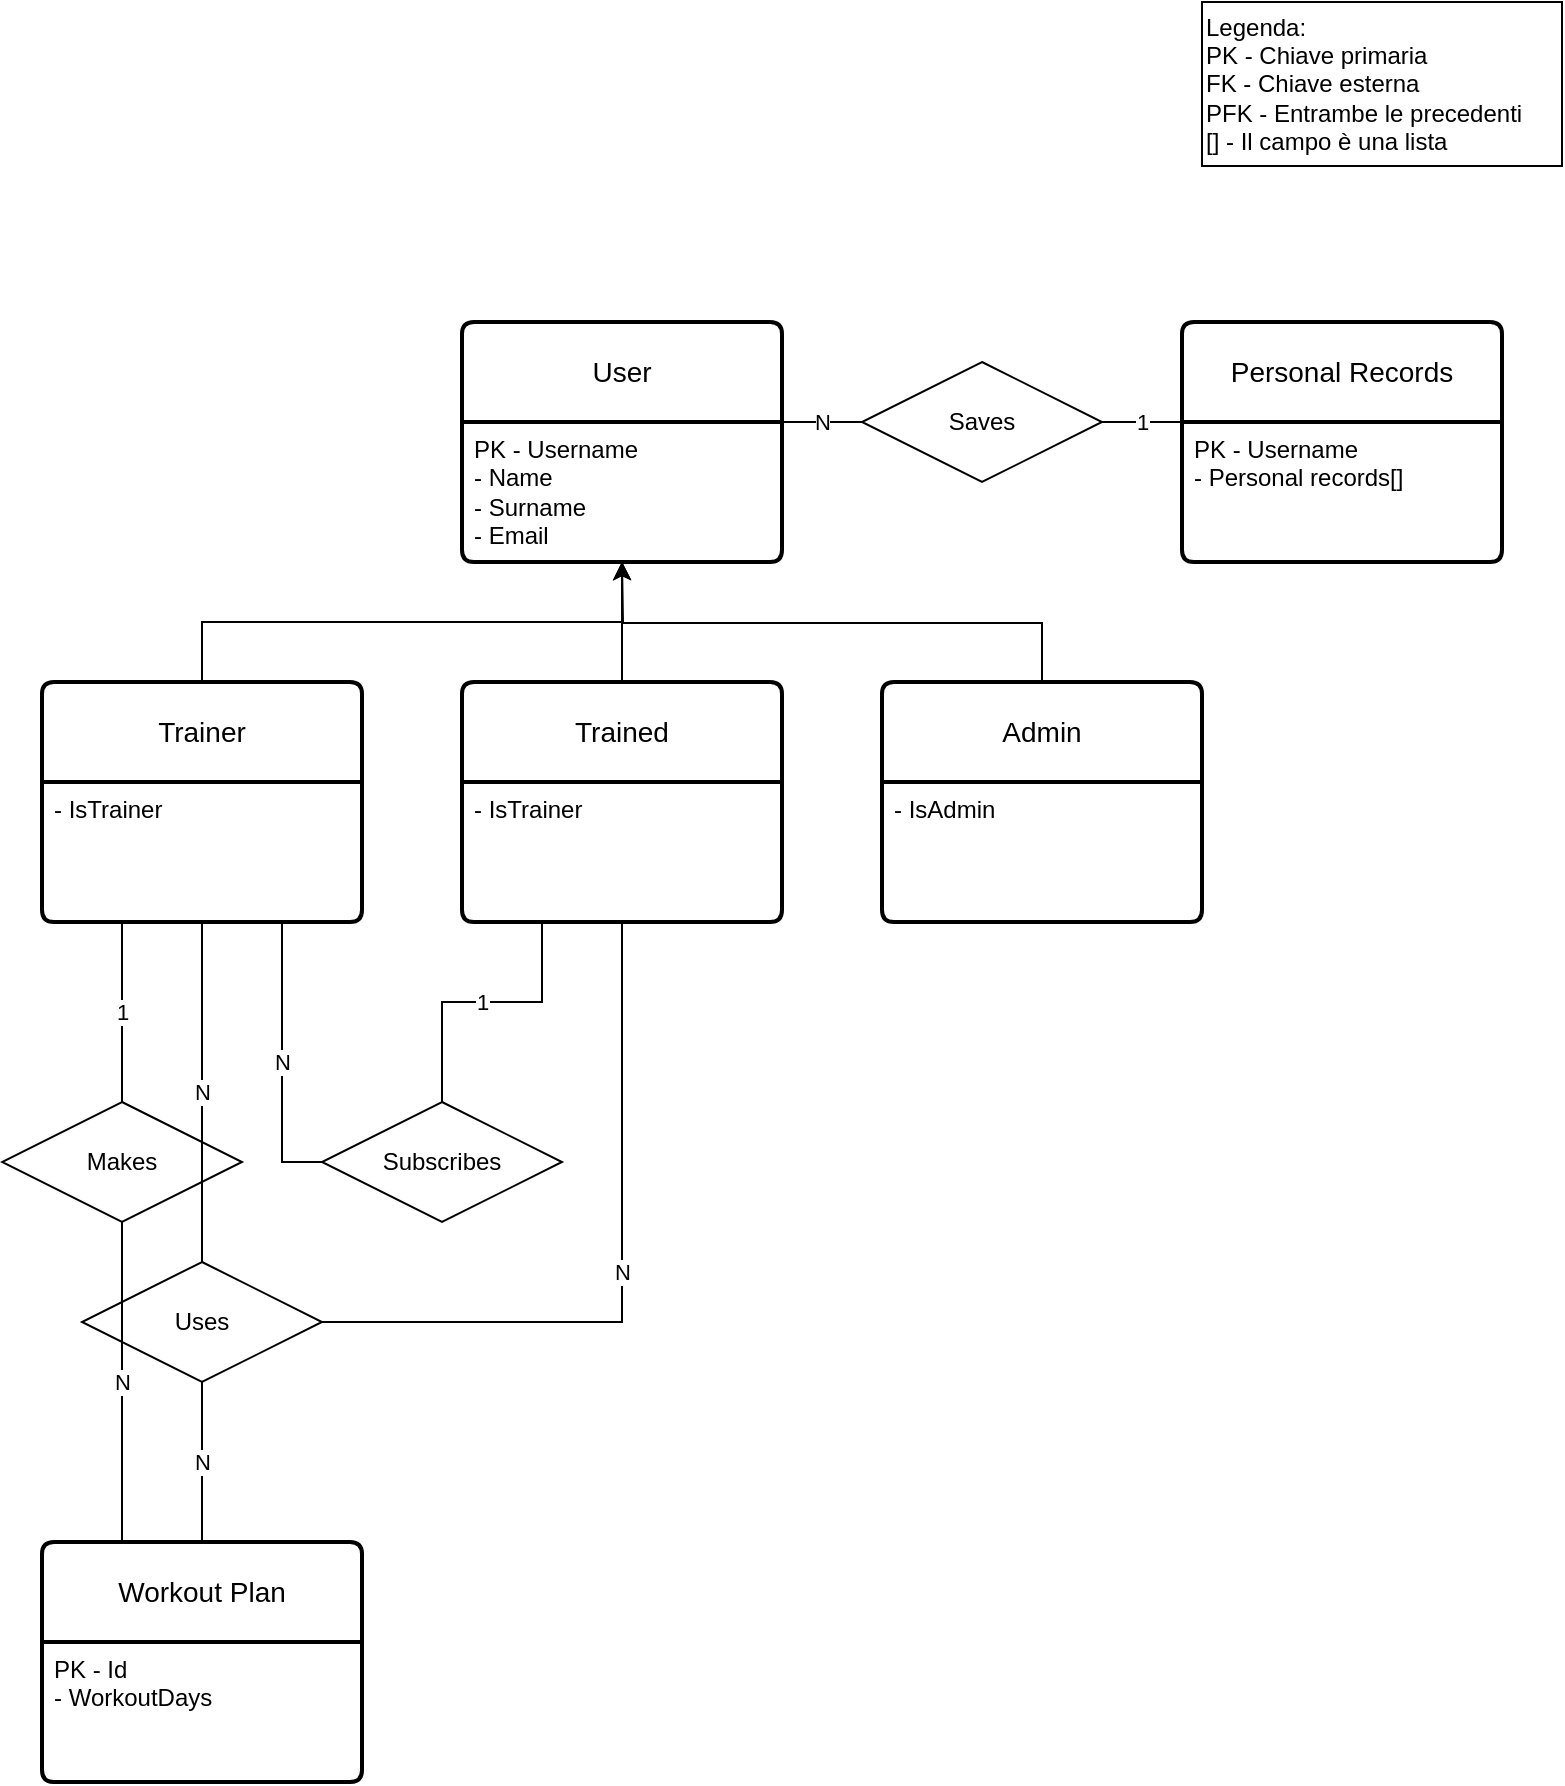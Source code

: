 <mxfile version="16.1.2" type="device" pages="3"><diagram name="Page-1" id="iNv5DOvui_DY6D5x5Bb7"><mxGraphModel dx="1422" dy="857" grid="0" gridSize="10" guides="1" tooltips="1" connect="1" arrows="1" fold="1" page="0" pageScale="1" pageWidth="850" pageHeight="1100" math="0" shadow="0"><root><mxCell id="0"/><mxCell id="1" parent="0"/><mxCell id="8z51EKYhkp2nIoOdOQD0-10" style="edgeStyle=orthogonalEdgeStyle;rounded=0;orthogonalLoop=1;jettySize=auto;html=1;exitX=0.5;exitY=0;exitDx=0;exitDy=0;entryX=0.5;entryY=1;entryDx=0;entryDy=0;" parent="1" source="8z51EKYhkp2nIoOdOQD0-2" target="8z51EKYhkp2nIoOdOQD0-9" edge="1"><mxGeometry relative="1" as="geometry"/></mxCell><mxCell id="8z51EKYhkp2nIoOdOQD0-2" value="Trainer" style="swimlane;childLayout=stackLayout;horizontal=1;startSize=50;horizontalStack=0;rounded=1;fontSize=14;fontStyle=0;strokeWidth=2;resizeParent=0;resizeLast=1;shadow=0;dashed=0;align=center;arcSize=4;whiteSpace=wrap;html=1;" parent="1" vertex="1"><mxGeometry x="90" y="340" width="160" height="120" as="geometry"/></mxCell><mxCell id="8z51EKYhkp2nIoOdOQD0-3" value="- IsTrainer" style="align=left;strokeColor=none;fillColor=none;spacingLeft=4;fontSize=12;verticalAlign=top;resizable=0;rotatable=0;part=1;html=1;" parent="8z51EKYhkp2nIoOdOQD0-2" vertex="1"><mxGeometry y="50" width="160" height="70" as="geometry"/></mxCell><mxCell id="8z51EKYhkp2nIoOdOQD0-11" style="edgeStyle=orthogonalEdgeStyle;rounded=0;orthogonalLoop=1;jettySize=auto;html=1;exitX=0.5;exitY=0;exitDx=0;exitDy=0;entryX=0.5;entryY=1;entryDx=0;entryDy=0;" parent="1" source="8z51EKYhkp2nIoOdOQD0-4" target="8z51EKYhkp2nIoOdOQD0-9" edge="1"><mxGeometry relative="1" as="geometry"/></mxCell><mxCell id="8z51EKYhkp2nIoOdOQD0-4" value="Trained" style="swimlane;childLayout=stackLayout;horizontal=1;startSize=50;horizontalStack=0;rounded=1;fontSize=14;fontStyle=0;strokeWidth=2;resizeParent=0;resizeLast=1;shadow=0;dashed=0;align=center;arcSize=4;whiteSpace=wrap;html=1;" parent="1" vertex="1"><mxGeometry x="300" y="340" width="160" height="120" as="geometry"/></mxCell><mxCell id="8z51EKYhkp2nIoOdOQD0-5" value="- IsTrainer" style="align=left;strokeColor=none;fillColor=none;spacingLeft=4;fontSize=12;verticalAlign=top;resizable=0;rotatable=0;part=1;html=1;" parent="8z51EKYhkp2nIoOdOQD0-4" vertex="1"><mxGeometry y="50" width="160" height="70" as="geometry"/></mxCell><mxCell id="8z51EKYhkp2nIoOdOQD0-12" style="edgeStyle=orthogonalEdgeStyle;rounded=0;orthogonalLoop=1;jettySize=auto;html=1;exitX=0.5;exitY=0;exitDx=0;exitDy=0;" parent="1" source="8z51EKYhkp2nIoOdOQD0-6" edge="1"><mxGeometry relative="1" as="geometry"><mxPoint x="380" y="280" as="targetPoint"/></mxGeometry></mxCell><mxCell id="8z51EKYhkp2nIoOdOQD0-6" value="Admin" style="swimlane;childLayout=stackLayout;horizontal=1;startSize=50;horizontalStack=0;rounded=1;fontSize=14;fontStyle=0;strokeWidth=2;resizeParent=0;resizeLast=1;shadow=0;dashed=0;align=center;arcSize=4;whiteSpace=wrap;html=1;" parent="1" vertex="1"><mxGeometry x="510" y="340" width="160" height="120" as="geometry"/></mxCell><mxCell id="8z51EKYhkp2nIoOdOQD0-7" value="- IsAdmin" style="align=left;strokeColor=none;fillColor=none;spacingLeft=4;fontSize=12;verticalAlign=top;resizable=0;rotatable=0;part=1;html=1;" parent="8z51EKYhkp2nIoOdOQD0-6" vertex="1"><mxGeometry y="50" width="160" height="70" as="geometry"/></mxCell><mxCell id="8z51EKYhkp2nIoOdOQD0-8" value="User" style="swimlane;childLayout=stackLayout;horizontal=1;startSize=50;horizontalStack=0;rounded=1;fontSize=14;fontStyle=0;strokeWidth=2;resizeParent=0;resizeLast=1;shadow=0;dashed=0;align=center;arcSize=4;whiteSpace=wrap;html=1;" parent="1" vertex="1"><mxGeometry x="300" y="160" width="160" height="120" as="geometry"/></mxCell><mxCell id="8z51EKYhkp2nIoOdOQD0-9" value="PK - Username&lt;br&gt;- Name&lt;br&gt;- Surname&lt;br&gt;- Email" style="align=left;strokeColor=none;fillColor=none;spacingLeft=4;fontSize=12;verticalAlign=top;resizable=0;rotatable=0;part=1;html=1;" parent="8z51EKYhkp2nIoOdOQD0-8" vertex="1"><mxGeometry y="50" width="160" height="70" as="geometry"/></mxCell><mxCell id="8z51EKYhkp2nIoOdOQD0-13" value="Workout Plan" style="swimlane;childLayout=stackLayout;horizontal=1;startSize=50;horizontalStack=0;rounded=1;fontSize=14;fontStyle=0;strokeWidth=2;resizeParent=0;resizeLast=1;shadow=0;dashed=0;align=center;arcSize=4;whiteSpace=wrap;html=1;" parent="1" vertex="1"><mxGeometry x="90" y="770" width="160" height="120" as="geometry"/></mxCell><mxCell id="8z51EKYhkp2nIoOdOQD0-14" value="PK - Id&lt;br&gt;- WorkoutDays" style="align=left;strokeColor=none;fillColor=none;spacingLeft=4;fontSize=12;verticalAlign=top;resizable=0;rotatable=0;part=1;html=1;" parent="8z51EKYhkp2nIoOdOQD0-13" vertex="1"><mxGeometry y="50" width="160" height="70" as="geometry"/></mxCell><mxCell id="8z51EKYhkp2nIoOdOQD0-15" value="Makes" style="shape=rhombus;perimeter=rhombusPerimeter;whiteSpace=wrap;html=1;align=center;" parent="1" vertex="1"><mxGeometry x="70" y="550" width="120" height="60" as="geometry"/></mxCell><mxCell id="8z51EKYhkp2nIoOdOQD0-16" value="Uses" style="shape=rhombus;perimeter=rhombusPerimeter;whiteSpace=wrap;html=1;align=center;" parent="1" vertex="1"><mxGeometry x="110" y="630" width="120" height="60" as="geometry"/></mxCell><mxCell id="8z51EKYhkp2nIoOdOQD0-18" value="1" style="endArrow=none;html=1;rounded=0;exitX=0.5;exitY=0;exitDx=0;exitDy=0;entryX=0.25;entryY=1;entryDx=0;entryDy=0;" parent="1" source="8z51EKYhkp2nIoOdOQD0-15" target="8z51EKYhkp2nIoOdOQD0-3" edge="1"><mxGeometry relative="1" as="geometry"><mxPoint x="300" y="630" as="sourcePoint"/><mxPoint x="460" y="630" as="targetPoint"/></mxGeometry></mxCell><mxCell id="8z51EKYhkp2nIoOdOQD0-20" value="N" style="endArrow=none;html=1;rounded=0;exitX=0.5;exitY=1;exitDx=0;exitDy=0;entryX=0.25;entryY=0;entryDx=0;entryDy=0;" parent="1" source="8z51EKYhkp2nIoOdOQD0-15" target="8z51EKYhkp2nIoOdOQD0-13" edge="1"><mxGeometry relative="1" as="geometry"><mxPoint x="300" y="840" as="sourcePoint"/><mxPoint x="170" y="990" as="targetPoint"/></mxGeometry></mxCell><mxCell id="8z51EKYhkp2nIoOdOQD0-22" value="N" style="endArrow=none;html=1;rounded=0;exitX=0.5;exitY=1;exitDx=0;exitDy=0;entryX=0.5;entryY=0;entryDx=0;entryDy=0;" parent="1" source="8z51EKYhkp2nIoOdOQD0-16" target="8z51EKYhkp2nIoOdOQD0-13" edge="1"><mxGeometry relative="1" as="geometry"><mxPoint x="310" y="860" as="sourcePoint"/><mxPoint x="470" y="860" as="targetPoint"/><Array as="points"/></mxGeometry></mxCell><mxCell id="8z51EKYhkp2nIoOdOQD0-24" value="N" style="endArrow=none;html=1;rounded=0;exitX=0.5;exitY=0;exitDx=0;exitDy=0;entryX=0.5;entryY=1;entryDx=0;entryDy=0;" parent="1" source="8z51EKYhkp2nIoOdOQD0-16" target="8z51EKYhkp2nIoOdOQD0-3" edge="1"><mxGeometry relative="1" as="geometry"><mxPoint x="310" y="650" as="sourcePoint"/><mxPoint x="470" y="650" as="targetPoint"/><Array as="points"/></mxGeometry></mxCell><mxCell id="8z51EKYhkp2nIoOdOQD0-26" value="N" style="endArrow=none;html=1;rounded=0;exitX=1;exitY=0.5;exitDx=0;exitDy=0;entryX=0.5;entryY=1;entryDx=0;entryDy=0;" parent="1" source="8z51EKYhkp2nIoOdOQD0-16" target="8z51EKYhkp2nIoOdOQD0-5" edge="1"><mxGeometry relative="1" as="geometry"><mxPoint x="310" y="650" as="sourcePoint"/><mxPoint x="470" y="650" as="targetPoint"/><Array as="points"><mxPoint x="380" y="660"/></Array></mxGeometry></mxCell><mxCell id="WzgLZ_czR1FM7sKiUL7k-1" value="Legenda:&lt;br&gt;PK - Chiave primaria&lt;br&gt;FK - Chiave esterna&lt;br&gt;PFK - Entrambe le precedenti&lt;br&gt;[] - Il campo è una lista" style="rounded=0;whiteSpace=wrap;html=1;align=left;" parent="1" vertex="1"><mxGeometry x="670" width="180" height="82" as="geometry"/></mxCell><mxCell id="WzgLZ_czR1FM7sKiUL7k-2" value="Subscribes" style="shape=rhombus;perimeter=rhombusPerimeter;whiteSpace=wrap;html=1;align=center;" parent="1" vertex="1"><mxGeometry x="230" y="550" width="120" height="60" as="geometry"/></mxCell><mxCell id="WzgLZ_czR1FM7sKiUL7k-3" value="N" style="endArrow=none;html=1;rounded=0;exitX=0;exitY=0.5;exitDx=0;exitDy=0;entryX=0.75;entryY=1;entryDx=0;entryDy=0;" parent="1" source="WzgLZ_czR1FM7sKiUL7k-2" target="8z51EKYhkp2nIoOdOQD0-3" edge="1"><mxGeometry relative="1" as="geometry"><mxPoint x="20" y="770" as="sourcePoint"/><mxPoint x="140" y="470" as="targetPoint"/><Array as="points"><mxPoint x="210" y="580"/></Array></mxGeometry></mxCell><mxCell id="WzgLZ_czR1FM7sKiUL7k-5" value="1" style="endArrow=none;html=1;rounded=0;exitX=0.5;exitY=0;exitDx=0;exitDy=0;entryX=0.25;entryY=1;entryDx=0;entryDy=0;" parent="1" source="WzgLZ_czR1FM7sKiUL7k-2" target="8z51EKYhkp2nIoOdOQD0-5" edge="1"><mxGeometry relative="1" as="geometry"><mxPoint x="30" y="780" as="sourcePoint"/><mxPoint x="150" y="480" as="targetPoint"/><Array as="points"><mxPoint x="290" y="500"/><mxPoint x="340" y="500"/></Array></mxGeometry></mxCell><mxCell id="XwanG4pwRBxHY20zydvT-1" value="Personal Records" style="swimlane;childLayout=stackLayout;horizontal=1;startSize=50;horizontalStack=0;rounded=1;fontSize=14;fontStyle=0;strokeWidth=2;resizeParent=0;resizeLast=1;shadow=0;dashed=0;align=center;arcSize=4;whiteSpace=wrap;html=1;" parent="1" vertex="1"><mxGeometry x="660" y="160" width="160" height="120" as="geometry"/></mxCell><mxCell id="XwanG4pwRBxHY20zydvT-2" value="PK - Username&lt;br&gt;- Personal records[]" style="align=left;strokeColor=none;fillColor=none;spacingLeft=4;fontSize=12;verticalAlign=top;resizable=0;rotatable=0;part=1;html=1;" parent="XwanG4pwRBxHY20zydvT-1" vertex="1"><mxGeometry y="50" width="160" height="70" as="geometry"/></mxCell><mxCell id="XwanG4pwRBxHY20zydvT-3" value="Saves" style="shape=rhombus;perimeter=rhombusPerimeter;whiteSpace=wrap;html=1;align=center;" parent="1" vertex="1"><mxGeometry x="500" y="180" width="120" height="60" as="geometry"/></mxCell><mxCell id="XwanG4pwRBxHY20zydvT-5" value="1" style="endArrow=none;html=1;rounded=0;entryX=0;entryY=0;entryDx=0;entryDy=0;exitX=1;exitY=0.5;exitDx=0;exitDy=0;" parent="1" source="XwanG4pwRBxHY20zydvT-3" target="XwanG4pwRBxHY20zydvT-2" edge="1"><mxGeometry relative="1" as="geometry"><mxPoint x="530" y="120" as="sourcePoint"/><mxPoint x="690" y="120" as="targetPoint"/></mxGeometry></mxCell><mxCell id="XwanG4pwRBxHY20zydvT-7" value="N" style="endArrow=none;html=1;rounded=0;entryX=1;entryY=0;entryDx=0;entryDy=0;exitX=0;exitY=0.5;exitDx=0;exitDy=0;" parent="1" source="XwanG4pwRBxHY20zydvT-3" target="8z51EKYhkp2nIoOdOQD0-9" edge="1"><mxGeometry relative="1" as="geometry"><mxPoint x="490" y="150" as="sourcePoint"/><mxPoint x="650" y="150" as="targetPoint"/></mxGeometry></mxCell></root></mxGraphModel></diagram><diagram id="-983lBE4XpRaoUTLKmKh" name="Page-2"><mxGraphModel dx="1422" dy="857" grid="1" gridSize="10" guides="1" tooltips="1" connect="1" arrows="1" fold="1" page="1" pageScale="1" pageWidth="850" pageHeight="1100" math="0" shadow="0"><root><mxCell id="0"/><mxCell id="1" parent="0"/><mxCell id="ut-iQmZrguFQJ3G6BLhY-10" value="User" style="swimlane;childLayout=stackLayout;horizontal=1;startSize=50;horizontalStack=0;rounded=1;fontSize=14;fontStyle=0;strokeWidth=2;resizeParent=0;resizeLast=1;shadow=0;dashed=0;align=center;arcSize=4;whiteSpace=wrap;html=1;" parent="1" vertex="1"><mxGeometry x="40" y="20" width="160" height="180" as="geometry"/></mxCell><mxCell id="ut-iQmZrguFQJ3G6BLhY-11" value="PK - Username&lt;br&gt;- Name&lt;br&gt;- Surname&lt;br&gt;- Email&lt;br&gt;- IsTrainer&lt;br&gt;- IsAdmin&lt;br&gt;FK - Trainers" style="align=left;strokeColor=none;fillColor=none;spacingLeft=4;fontSize=12;verticalAlign=top;resizable=0;rotatable=0;part=1;html=1;" parent="ut-iQmZrguFQJ3G6BLhY-10" vertex="1"><mxGeometry y="50" width="160" height="130" as="geometry"/></mxCell><mxCell id="ut-iQmZrguFQJ3G6BLhY-12" value="Workout Plan" style="swimlane;childLayout=stackLayout;horizontal=1;startSize=50;horizontalStack=0;rounded=1;fontSize=14;fontStyle=0;strokeWidth=2;resizeParent=0;resizeLast=1;shadow=0;dashed=0;align=center;arcSize=4;whiteSpace=wrap;html=1;" parent="1" vertex="1"><mxGeometry x="40" y="560" width="160" height="120" as="geometry"/></mxCell><mxCell id="ut-iQmZrguFQJ3G6BLhY-13" value="PK - Id&lt;br&gt;- WorkoutDays&lt;br&gt;FK - Username" style="align=left;strokeColor=none;fillColor=none;spacingLeft=4;fontSize=12;verticalAlign=top;resizable=0;rotatable=0;part=1;html=1;" parent="ut-iQmZrguFQJ3G6BLhY-12" vertex="1"><mxGeometry y="50" width="160" height="70" as="geometry"/></mxCell><mxCell id="ut-iQmZrguFQJ3G6BLhY-14" value="Makes" style="shape=rhombus;perimeter=rhombusPerimeter;whiteSpace=wrap;html=1;align=center;" parent="1" vertex="1"><mxGeometry x="20" y="348" width="120" height="60" as="geometry"/></mxCell><mxCell id="ut-iQmZrguFQJ3G6BLhY-16" value="" style="endArrow=none;html=1;rounded=0;exitX=0.5;exitY=0;exitDx=0;exitDy=0;entryX=0.25;entryY=1;entryDx=0;entryDy=0;" parent="1" source="ut-iQmZrguFQJ3G6BLhY-14" target="ut-iQmZrguFQJ3G6BLhY-11" edge="1"><mxGeometry relative="1" as="geometry"><mxPoint x="250" y="370" as="sourcePoint"/><mxPoint x="80" y="200" as="targetPoint"/></mxGeometry></mxCell><mxCell id="ut-iQmZrguFQJ3G6BLhY-17" value="1" style="resizable=0;html=1;whiteSpace=wrap;align=right;verticalAlign=bottom;" parent="ut-iQmZrguFQJ3G6BLhY-16" connectable="0" vertex="1"><mxGeometry x="1" relative="1" as="geometry"/></mxCell><mxCell id="ut-iQmZrguFQJ3G6BLhY-18" value="" style="endArrow=none;html=1;rounded=0;exitX=0.5;exitY=1;exitDx=0;exitDy=0;entryX=0.25;entryY=0;entryDx=0;entryDy=0;" parent="1" source="ut-iQmZrguFQJ3G6BLhY-14" target="ut-iQmZrguFQJ3G6BLhY-12" edge="1"><mxGeometry relative="1" as="geometry"><mxPoint x="250" y="370" as="sourcePoint"/><mxPoint x="120" y="520" as="targetPoint"/><Array as="points"/></mxGeometry></mxCell><mxCell id="ut-iQmZrguFQJ3G6BLhY-19" value="N" style="resizable=0;html=1;whiteSpace=wrap;align=right;verticalAlign=bottom;" parent="ut-iQmZrguFQJ3G6BLhY-18" connectable="0" vertex="1"><mxGeometry x="1" relative="1" as="geometry"/></mxCell><mxCell id="ut-iQmZrguFQJ3G6BLhY-20" value="" style="endArrow=none;html=1;rounded=0;exitX=0.5;exitY=1;exitDx=0;exitDy=0;entryX=0.75;entryY=0;entryDx=0;entryDy=0;" parent="1" source="ut-iQmZrguFQJ3G6BLhY-28" target="ut-iQmZrguFQJ3G6BLhY-12" edge="1"><mxGeometry relative="1" as="geometry"><mxPoint x="210" y="380" as="sourcePoint"/><mxPoint x="420" y="390" as="targetPoint"/><Array as="points"/></mxGeometry></mxCell><mxCell id="ut-iQmZrguFQJ3G6BLhY-21" value="1" style="resizable=0;html=1;whiteSpace=wrap;align=right;verticalAlign=bottom;" parent="ut-iQmZrguFQJ3G6BLhY-20" connectable="0" vertex="1"><mxGeometry x="1" relative="1" as="geometry"/></mxCell><mxCell id="ut-iQmZrguFQJ3G6BLhY-24" value="" style="endArrow=none;html=1;rounded=0;entryX=0.75;entryY=1;entryDx=0;entryDy=0;exitX=0.5;exitY=0;exitDx=0;exitDy=0;" parent="1" source="ut-iQmZrguFQJ3G6BLhY-29" target="ut-iQmZrguFQJ3G6BLhY-11" edge="1"><mxGeometry relative="1" as="geometry"><mxPoint x="160" y="260" as="sourcePoint"/><mxPoint x="330" y="200" as="targetPoint"/><Array as="points"/></mxGeometry></mxCell><mxCell id="ut-iQmZrguFQJ3G6BLhY-25" value="1" style="resizable=0;html=1;whiteSpace=wrap;align=right;verticalAlign=bottom;" parent="ut-iQmZrguFQJ3G6BLhY-24" connectable="0" vertex="1"><mxGeometry x="1" relative="1" as="geometry"/></mxCell><mxCell id="ut-iQmZrguFQJ3G6BLhY-26" value="Workout Assignment" style="swimlane;childLayout=stackLayout;horizontal=1;startSize=50;horizontalStack=0;rounded=1;fontSize=14;fontStyle=0;strokeWidth=2;resizeParent=0;resizeLast=1;shadow=0;dashed=0;align=center;arcSize=4;whiteSpace=wrap;html=1;" parent="1" vertex="1"><mxGeometry x="280" y="310" width="160" height="120" as="geometry"/></mxCell><mxCell id="ut-iQmZrguFQJ3G6BLhY-27" value="PFK - WorkoutId&lt;br&gt;PFK - WorkoutUser" style="align=left;strokeColor=none;fillColor=none;spacingLeft=4;fontSize=12;verticalAlign=top;resizable=0;rotatable=0;part=1;html=1;" parent="ut-iQmZrguFQJ3G6BLhY-26" vertex="1"><mxGeometry y="50" width="160" height="70" as="geometry"/></mxCell><mxCell id="ut-iQmZrguFQJ3G6BLhY-28" value="Uses" style="shape=rhombus;perimeter=rhombusPerimeter;whiteSpace=wrap;html=1;align=center;" parent="1" vertex="1"><mxGeometry x="100" y="440" width="120" height="60" as="geometry"/></mxCell><mxCell id="ut-iQmZrguFQJ3G6BLhY-29" value="Uses" style="shape=rhombus;perimeter=rhombusPerimeter;whiteSpace=wrap;html=1;align=center;" parent="1" vertex="1"><mxGeometry x="100" y="260" width="120" height="60" as="geometry"/></mxCell><mxCell id="ut-iQmZrguFQJ3G6BLhY-30" value="" style="endArrow=none;html=1;rounded=0;exitX=0.5;exitY=1;exitDx=0;exitDy=0;entryX=0;entryY=0.25;entryDx=0;entryDy=0;" parent="1" source="ut-iQmZrguFQJ3G6BLhY-29" target="ut-iQmZrguFQJ3G6BLhY-26" edge="1"><mxGeometry relative="1" as="geometry"><mxPoint x="120" y="360" as="sourcePoint"/><mxPoint x="280" y="360" as="targetPoint"/><Array as="points"><mxPoint x="160" y="340"/></Array></mxGeometry></mxCell><mxCell id="ut-iQmZrguFQJ3G6BLhY-31" value="N" style="resizable=0;html=1;whiteSpace=wrap;align=right;verticalAlign=bottom;" parent="ut-iQmZrguFQJ3G6BLhY-30" connectable="0" vertex="1"><mxGeometry x="1" relative="1" as="geometry"/></mxCell><mxCell id="ut-iQmZrguFQJ3G6BLhY-32" value="" style="endArrow=none;html=1;rounded=0;entryX=0;entryY=0.75;entryDx=0;entryDy=0;exitX=0.5;exitY=0;exitDx=0;exitDy=0;" parent="1" source="ut-iQmZrguFQJ3G6BLhY-28" target="ut-iQmZrguFQJ3G6BLhY-27" edge="1"><mxGeometry relative="1" as="geometry"><mxPoint x="100" y="390" as="sourcePoint"/><mxPoint x="260" y="390" as="targetPoint"/><Array as="points"><mxPoint x="160" y="413"/></Array></mxGeometry></mxCell><mxCell id="ut-iQmZrguFQJ3G6BLhY-33" value="N" style="resizable=0;html=1;whiteSpace=wrap;align=right;verticalAlign=bottom;" parent="ut-iQmZrguFQJ3G6BLhY-32" connectable="0" vertex="1"><mxGeometry x="1" relative="1" as="geometry"/></mxCell><mxCell id="ut-iQmZrguFQJ3G6BLhY-36" value="Legenda:&lt;br&gt;PK - Chiave primaria&lt;br&gt;FK - Chiave esterna&lt;br&gt;PFK - Entrambe le precedenti" style="rounded=0;whiteSpace=wrap;html=1;align=left;" parent="1" vertex="1"><mxGeometry x="670" width="180" height="60" as="geometry"/></mxCell><mxCell id="fUQ_9_nYuUm1GU5Bdi_h-1" value="Subscribes" style="shape=rhombus;perimeter=rhombusPerimeter;whiteSpace=wrap;html=1;align=center;" parent="1" vertex="1"><mxGeometry x="260" y="80" width="120" height="60" as="geometry"/></mxCell><mxCell id="fUQ_9_nYuUm1GU5Bdi_h-2" value="" style="endArrow=none;html=1;rounded=0;entryX=1;entryY=0.25;entryDx=0;entryDy=0;exitX=0.5;exitY=0;exitDx=0;exitDy=0;" parent="1" source="fUQ_9_nYuUm1GU5Bdi_h-1" target="ut-iQmZrguFQJ3G6BLhY-10" edge="1"><mxGeometry relative="1" as="geometry"><mxPoint x="170" y="270" as="sourcePoint"/><mxPoint x="170" y="210" as="targetPoint"/><Array as="points"><mxPoint x="320" y="65"/></Array></mxGeometry></mxCell><mxCell id="fUQ_9_nYuUm1GU5Bdi_h-3" value="N" style="resizable=0;html=1;whiteSpace=wrap;align=right;verticalAlign=bottom;" parent="fUQ_9_nYuUm1GU5Bdi_h-2" connectable="0" vertex="1"><mxGeometry x="1" relative="1" as="geometry"/></mxCell><mxCell id="fUQ_9_nYuUm1GU5Bdi_h-4" value="" style="endArrow=none;html=1;rounded=0;entryX=1.013;entryY=0.689;entryDx=0;entryDy=0;entryPerimeter=0;exitX=0.5;exitY=1;exitDx=0;exitDy=0;" parent="1" source="fUQ_9_nYuUm1GU5Bdi_h-1" target="ut-iQmZrguFQJ3G6BLhY-11" edge="1"><mxGeometry relative="1" as="geometry"><mxPoint x="320" y="160" as="sourcePoint"/><mxPoint x="180" y="220" as="targetPoint"/><Array as="points"><mxPoint x="320" y="160"/></Array></mxGeometry></mxCell><mxCell id="fUQ_9_nYuUm1GU5Bdi_h-5" value="1" style="resizable=0;html=1;whiteSpace=wrap;align=right;verticalAlign=bottom;" parent="fUQ_9_nYuUm1GU5Bdi_h-4" connectable="0" vertex="1"><mxGeometry x="1" relative="1" as="geometry"/></mxCell></root></mxGraphModel></diagram><diagram id="mlB7ReIZWDi_hE9VAtQ8" name="ER Schema v2"><mxGraphModel dx="1875" dy="1808" grid="0" gridSize="10" guides="1" tooltips="1" connect="1" arrows="1" fold="1" page="0" pageScale="1" pageWidth="827" pageHeight="1169" math="0" shadow="0"><root><mxCell id="Uud5fWtp9vFHGMiFfsUi-0"/><mxCell id="Uud5fWtp9vFHGMiFfsUi-1" parent="Uud5fWtp9vFHGMiFfsUi-0"/><mxCell id="Uud5fWtp9vFHGMiFfsUi-38" style="edgeStyle=orthogonalEdgeStyle;rounded=0;orthogonalLoop=1;jettySize=auto;html=1;entryX=0.5;entryY=1;entryDx=0;entryDy=0;" edge="1" parent="Uud5fWtp9vFHGMiFfsUi-1" source="Uud5fWtp9vFHGMiFfsUi-2" target="Uud5fWtp9vFHGMiFfsUi-34"><mxGeometry relative="1" as="geometry"/></mxCell><mxCell id="Uud5fWtp9vFHGMiFfsUi-41" value="&amp;lt;Creates&amp;gt;" style="edgeLabel;html=1;align=center;verticalAlign=middle;resizable=0;points=[];" vertex="1" connectable="0" parent="Uud5fWtp9vFHGMiFfsUi-38"><mxGeometry x="-0.156" relative="1" as="geometry"><mxPoint as="offset"/></mxGeometry></mxCell><mxCell id="Uud5fWtp9vFHGMiFfsUi-64" style="edgeStyle=orthogonalEdgeStyle;rounded=0;orthogonalLoop=1;jettySize=auto;html=1;exitX=1;exitY=0.25;exitDx=0;exitDy=0;entryX=0.25;entryY=1;entryDx=0;entryDy=0;" edge="1" parent="Uud5fWtp9vFHGMiFfsUi-1" source="Uud5fWtp9vFHGMiFfsUi-2" target="Uud5fWtp9vFHGMiFfsUi-54"><mxGeometry relative="1" as="geometry"><Array as="points"><mxPoint x="200" y="37"/><mxPoint x="332" y="37"/></Array></mxGeometry></mxCell><mxCell id="Uud5fWtp9vFHGMiFfsUi-65" value="&amp;lt;Creates&amp;gt;" style="edgeLabel;html=1;align=center;verticalAlign=middle;resizable=0;points=[];" vertex="1" connectable="0" parent="Uud5fWtp9vFHGMiFfsUi-64"><mxGeometry x="-0.354" relative="1" as="geometry"><mxPoint x="10" as="offset"/></mxGeometry></mxCell><mxCell id="Uud5fWtp9vFHGMiFfsUi-2" value="User" style="swimlane;childLayout=stackLayout;horizontal=1;startSize=50;horizontalStack=0;rounded=1;fontSize=14;fontStyle=0;strokeWidth=2;resizeParent=0;resizeLast=1;shadow=0;dashed=0;align=center;arcSize=4;whiteSpace=wrap;html=1;fillColor=#1ba1e2;fontColor=#ffffff;strokeColor=#006EAF;" vertex="1" parent="Uud5fWtp9vFHGMiFfsUi-1"><mxGeometry x="40" y="20" width="160" height="180" as="geometry"/></mxCell><mxCell id="Uud5fWtp9vFHGMiFfsUi-3" value="- Username (pk)&lt;br&gt;- Name&lt;br&gt;- Surname&lt;br&gt;- Gender&lt;br&gt;- Email&lt;br&gt;- IsTrainer&lt;br&gt;- IsAdmin&lt;br&gt;- Trainers (fk)" style="align=left;strokeColor=none;fillColor=none;spacingLeft=4;fontSize=12;verticalAlign=top;resizable=0;rotatable=0;part=1;html=1;" vertex="1" parent="Uud5fWtp9vFHGMiFfsUi-2"><mxGeometry y="50" width="160" height="130" as="geometry"/></mxCell><mxCell id="Uud5fWtp9vFHGMiFfsUi-66" style="edgeStyle=orthogonalEdgeStyle;rounded=0;orthogonalLoop=1;jettySize=auto;html=1;exitX=0.75;exitY=0;exitDx=0;exitDy=0;entryX=0.75;entryY=1;entryDx=0;entryDy=0;" edge="1" parent="Uud5fWtp9vFHGMiFfsUi-1" source="Uud5fWtp9vFHGMiFfsUi-15" target="Uud5fWtp9vFHGMiFfsUi-53"><mxGeometry relative="1" as="geometry"/></mxCell><mxCell id="Uud5fWtp9vFHGMiFfsUi-69" style="edgeStyle=orthogonalEdgeStyle;rounded=0;orthogonalLoop=1;jettySize=auto;html=1;exitX=0;exitY=0.5;exitDx=0;exitDy=0;" edge="1" parent="Uud5fWtp9vFHGMiFfsUi-1" source="Uud5fWtp9vFHGMiFfsUi-15" target="Uud5fWtp9vFHGMiFfsUi-3"><mxGeometry relative="1" as="geometry"/></mxCell><mxCell id="Uud5fWtp9vFHGMiFfsUi-15" value="UserWorkouts" style="swimlane;childLayout=stackLayout;horizontal=1;startSize=50;horizontalStack=0;rounded=1;fontSize=14;fontStyle=0;strokeWidth=2;resizeParent=0;resizeLast=1;shadow=0;dashed=0;align=center;arcSize=4;whiteSpace=wrap;html=1;fillColor=#60a917;fontColor=#ffffff;strokeColor=#2D7600;" vertex="1" parent="Uud5fWtp9vFHGMiFfsUi-1"><mxGeometry x="292" y="75" width="160" height="120" as="geometry"/></mxCell><mxCell id="Uud5fWtp9vFHGMiFfsUi-16" value="PFK - Username&lt;br&gt;PFK - WorkoutId" style="align=left;strokeColor=none;fillColor=none;spacingLeft=4;fontSize=12;verticalAlign=top;resizable=0;rotatable=0;part=1;html=1;" vertex="1" parent="Uud5fWtp9vFHGMiFfsUi-15"><mxGeometry y="50" width="160" height="70" as="geometry"/></mxCell><mxCell id="zIWV7K0lL2tviD5jbay7-18" style="edgeStyle=orthogonalEdgeStyle;rounded=0;orthogonalLoop=1;jettySize=auto;html=1;entryX=0.988;entryY=0.114;entryDx=0;entryDy=0;entryPerimeter=0;fontColor=#FFFFFF;" edge="1" parent="Uud5fWtp9vFHGMiFfsUi-1" source="Uud5fWtp9vFHGMiFfsUi-28" target="zIWV7K0lL2tviD5jbay7-17"><mxGeometry relative="1" as="geometry"/></mxCell><mxCell id="Uud5fWtp9vFHGMiFfsUi-28" value="UserSecurityQuestions" style="swimlane;childLayout=stackLayout;horizontal=1;startSize=50;horizontalStack=0;rounded=1;fontSize=14;fontStyle=0;strokeWidth=2;resizeParent=0;resizeLast=1;shadow=0;dashed=0;align=center;arcSize=4;whiteSpace=wrap;html=1;fillColor=#60a917;fontColor=#ffffff;strokeColor=#2D7600;" vertex="1" parent="Uud5fWtp9vFHGMiFfsUi-1"><mxGeometry x="-240" y="193" width="160" height="120" as="geometry"/></mxCell><mxCell id="Uud5fWtp9vFHGMiFfsUi-29" value="- Username (pfk)&lt;span style=&quot;color: rgba(0 , 0 , 0 , 0) ; font-family: monospace ; font-size: 0px&quot;&gt;%3CmxGraphModel%3E%3Croot%3E%3CmxCell%20id%3D%220%22%2F%3E%3CmxCell%20id%3D%221%22%20parent%3D%220%22%2F%3E%3CmxCell%20id%3D%222%22%20value%3D%22Workout%20Assignment%22%20style%3D%22swimlane%3BchildLayout%3DstackLayout%3Bhorizontal%3D1%3BstartSize%3D50%3BhorizontalStack%3D0%3Brounded%3D1%3BfontSize%3D14%3BfontStyle%3D0%3BstrokeWidth%3D2%3BresizeParent%3D0%3BresizeLast%3D1%3Bshadow%3D0%3Bdashed%3D0%3Balign%3Dcenter%3BarcSize%3D4%3BwhiteSpace%3Dwrap%3Bhtml%3D1%3B%22%20vertex%3D%221%22%20parent%3D%221%22%3E%3CmxGeometry%20x%3D%22280%22%20y%3D%22310%22%20width%3D%22160%22%20height%3D%22120%22%20as%3D%22geometry%22%2F%3E%3C%2FmxCell%3E%3CmxCell%20id%3D%223%22%20value%3D%22PFK%20-%20WorkoutId%26lt%3Bbr%26gt%3BPFK%20-%20WorkoutUser%22%20style%3D%22align%3Dleft%3BstrokeColor%3Dnone%3BfillColor%3Dnone%3BspacingLeft%3D4%3BfontSize%3D12%3BverticalAlign%3Dtop%3Bresizable%3D0%3Brotatable%3D0%3Bpart%3D1%3Bhtml%3D1%3B%22%20vertex%3D%221%22%20parent%3D%222%22%3E%3CmxGeometry%20y%3D%2250%22%20width%3D%22160%22%20height%3D%2270%22%20as%3D%22geometry%22%2F%3E%3C%2FmxCell%3E%3C%2Froot%3E%3C%2FmxGraphModel%3E&lt;/span&gt;&lt;br&gt;- QuestionId (pfk)" style="align=left;strokeColor=none;fillColor=none;spacingLeft=4;fontSize=12;verticalAlign=top;resizable=0;rotatable=0;part=1;html=1;" vertex="1" parent="Uud5fWtp9vFHGMiFfsUi-28"><mxGeometry y="50" width="160" height="70" as="geometry"/></mxCell><mxCell id="Uud5fWtp9vFHGMiFfsUi-30" style="edgeStyle=orthogonalEdgeStyle;rounded=0;orthogonalLoop=1;jettySize=auto;html=1;entryX=1;entryY=0.25;entryDx=0;entryDy=0;exitX=0;exitY=0.75;exitDx=0;exitDy=0;startArrow=classic;startFill=1;endArrow=none;endFill=0;" edge="1" parent="Uud5fWtp9vFHGMiFfsUi-1" source="Uud5fWtp9vFHGMiFfsUi-3" target="Uud5fWtp9vFHGMiFfsUi-29"><mxGeometry relative="1" as="geometry"/></mxCell><mxCell id="Uud5fWtp9vFHGMiFfsUi-31" value="PersonalRecord" style="swimlane;childLayout=stackLayout;horizontal=1;startSize=50;horizontalStack=0;rounded=1;fontSize=14;fontStyle=0;strokeWidth=2;resizeParent=0;resizeLast=1;shadow=0;dashed=0;align=center;arcSize=4;whiteSpace=wrap;html=1;fillColor=#1ba1e2;fontColor=#ffffff;strokeColor=#006EAF;" vertex="1" parent="Uud5fWtp9vFHGMiFfsUi-1"><mxGeometry x="-240" y="-223" width="160" height="183" as="geometry"><mxRectangle x="-240" y="-223" width="127" height="50" as="alternateBounds"/></mxGeometry></mxCell><mxCell id="Uud5fWtp9vFHGMiFfsUi-32" value="- Id (pk)&lt;br&gt;- Exercise&lt;br&gt;- Series&lt;br&gt;- Reps&lt;br&gt;- Weight&lt;br&gt;- UOM" style="align=left;strokeColor=none;fillColor=none;spacingLeft=4;fontSize=12;verticalAlign=top;resizable=0;rotatable=0;part=1;html=1;" vertex="1" parent="Uud5fWtp9vFHGMiFfsUi-31"><mxGeometry y="50" width="160" height="133" as="geometry"/></mxCell><mxCell id="Uud5fWtp9vFHGMiFfsUi-33" value="Exercise" style="swimlane;childLayout=stackLayout;horizontal=1;startSize=50;horizontalStack=0;rounded=1;fontSize=14;fontStyle=0;strokeWidth=2;resizeParent=0;resizeLast=1;shadow=0;dashed=0;align=center;arcSize=4;whiteSpace=wrap;html=1;fillColor=#1ba1e2;fontColor=#ffffff;strokeColor=#006EAF;" vertex="1" parent="Uud5fWtp9vFHGMiFfsUi-1"><mxGeometry x="40" y="-223" width="160" height="183" as="geometry"/></mxCell><mxCell id="Uud5fWtp9vFHGMiFfsUi-34" value="- Name&lt;br&gt;- UsesWeights&lt;br&gt;- Repetions&lt;br&gt;- Series&lt;br&gt;- Time&lt;br&gt;- Rest&lt;br&gt;- Description&lt;br&gt;- Notes" style="align=left;strokeColor=none;fillColor=none;spacingLeft=4;fontSize=12;verticalAlign=top;resizable=0;rotatable=0;part=1;html=1;" vertex="1" parent="Uud5fWtp9vFHGMiFfsUi-33"><mxGeometry y="50" width="160" height="133" as="geometry"/></mxCell><mxCell id="Uud5fWtp9vFHGMiFfsUi-37" style="edgeStyle=orthogonalEdgeStyle;rounded=0;orthogonalLoop=1;jettySize=auto;html=1;exitX=0;exitY=0.25;exitDx=0;exitDy=0;entryX=1;entryY=0.5;entryDx=0;entryDy=0;" edge="1" parent="Uud5fWtp9vFHGMiFfsUi-1" source="Uud5fWtp9vFHGMiFfsUi-3" target="Uud5fWtp9vFHGMiFfsUi-32"><mxGeometry relative="1" as="geometry"/></mxCell><mxCell id="Uud5fWtp9vFHGMiFfsUi-43" value="&amp;lt;Makes&amp;gt;" style="edgeLabel;html=1;align=center;verticalAlign=middle;resizable=0;points=[];" vertex="1" connectable="0" parent="Uud5fWtp9vFHGMiFfsUi-37"><mxGeometry x="0.049" relative="1" as="geometry"><mxPoint as="offset"/></mxGeometry></mxCell><mxCell id="Uud5fWtp9vFHGMiFfsUi-40" style="edgeStyle=orthogonalEdgeStyle;rounded=0;orthogonalLoop=1;jettySize=auto;html=1;exitX=1;exitY=0.25;exitDx=0;exitDy=0;entryX=0;entryY=0.25;entryDx=0;entryDy=0;" edge="1" parent="Uud5fWtp9vFHGMiFfsUi-1" source="Uud5fWtp9vFHGMiFfsUi-32" target="Uud5fWtp9vFHGMiFfsUi-34"><mxGeometry relative="1" as="geometry"/></mxCell><mxCell id="Uud5fWtp9vFHGMiFfsUi-42" value="&amp;lt;On&amp;gt;" style="edgeLabel;html=1;align=center;verticalAlign=middle;resizable=0;points=[];" vertex="1" connectable="0" parent="Uud5fWtp9vFHGMiFfsUi-40"><mxGeometry x="-0.323" y="2" relative="1" as="geometry"><mxPoint x="21" y="1" as="offset"/></mxGeometry></mxCell><mxCell id="Uud5fWtp9vFHGMiFfsUi-61" style="edgeStyle=orthogonalEdgeStyle;rounded=0;orthogonalLoop=1;jettySize=auto;html=1;exitX=0.75;exitY=0;exitDx=0;exitDy=0;entryX=0.75;entryY=1;entryDx=0;entryDy=0;" edge="1" parent="Uud5fWtp9vFHGMiFfsUi-1" source="Uud5fWtp9vFHGMiFfsUi-47" target="Uud5fWtp9vFHGMiFfsUi-3"><mxGeometry relative="1" as="geometry"/></mxCell><mxCell id="Uud5fWtp9vFHGMiFfsUi-62" value="&amp;lt;IsTrainedBy&amp;gt;" style="edgeLabel;html=1;align=center;verticalAlign=middle;resizable=0;points=[];" vertex="1" connectable="0" parent="Uud5fWtp9vFHGMiFfsUi-61"><mxGeometry x="-0.217" y="-1" relative="1" as="geometry"><mxPoint y="-7" as="offset"/></mxGeometry></mxCell><mxCell id="Uud5fWtp9vFHGMiFfsUi-47" value="TrainerUsers" style="swimlane;childLayout=stackLayout;horizontal=1;startSize=50;horizontalStack=0;rounded=1;fontSize=14;fontStyle=0;strokeWidth=2;resizeParent=0;resizeLast=1;shadow=0;dashed=0;align=center;arcSize=4;whiteSpace=wrap;html=1;fillColor=#60a917;fontColor=#ffffff;strokeColor=#2D7600;" vertex="1" parent="Uud5fWtp9vFHGMiFfsUi-1"><mxGeometry x="40" y="269" width="160" height="120" as="geometry"/></mxCell><mxCell id="Uud5fWtp9vFHGMiFfsUi-48" value="- TrainerUsername (pfk)&lt;br&gt;- UserUsername (pfk)" style="align=left;strokeColor=none;fillColor=none;spacingLeft=4;fontSize=12;verticalAlign=top;resizable=0;rotatable=0;part=1;html=1;" vertex="1" parent="Uud5fWtp9vFHGMiFfsUi-47"><mxGeometry y="50" width="160" height="70" as="geometry"/></mxCell><mxCell id="Uud5fWtp9vFHGMiFfsUi-53" value="WorkoutPlan" style="swimlane;childLayout=stackLayout;horizontal=1;startSize=50;horizontalStack=0;rounded=1;fontSize=14;fontStyle=0;strokeWidth=2;resizeParent=0;resizeLast=1;shadow=0;dashed=0;align=center;arcSize=4;whiteSpace=wrap;html=1;fillColor=#1ba1e2;fontColor=#ffffff;strokeColor=#006EAF;" vertex="1" parent="Uud5fWtp9vFHGMiFfsUi-1"><mxGeometry x="292" y="-217" width="160" height="162" as="geometry"/></mxCell><mxCell id="Uud5fWtp9vFHGMiFfsUi-54" value="- Id (pk)&lt;br&gt;- CreatedBy (fk)&lt;br&gt;- Name&lt;br&gt;- WorkoutDays&lt;br&gt;- ReviewStars&lt;br&gt;- ReviewAverage" style="align=left;strokeColor=none;fillColor=none;spacingLeft=4;fontSize=12;verticalAlign=top;resizable=0;rotatable=0;part=1;html=1;" vertex="1" parent="Uud5fWtp9vFHGMiFfsUi-53"><mxGeometry y="50" width="160" height="112" as="geometry"/></mxCell><mxCell id="zIWV7K0lL2tviD5jbay7-11" style="edgeStyle=orthogonalEdgeStyle;rounded=0;orthogonalLoop=1;jettySize=auto;html=1;entryX=0;entryY=0.5;entryDx=0;entryDy=0;fontColor=#3399FF;" edge="1" parent="Uud5fWtp9vFHGMiFfsUi-1" source="Uud5fWtp9vFHGMiFfsUi-55" target="zIWV7K0lL2tviD5jbay7-7"><mxGeometry relative="1" as="geometry"/></mxCell><mxCell id="Uud5fWtp9vFHGMiFfsUi-55" value="WorkoutPlanExercises" style="swimlane;childLayout=stackLayout;horizontal=1;startSize=50;horizontalStack=0;rounded=1;fontSize=14;fontStyle=0;strokeWidth=2;resizeParent=0;resizeLast=1;shadow=0;dashed=0;align=center;arcSize=4;whiteSpace=wrap;html=1;fillColor=#60a917;fontColor=#ffffff;strokeColor=#2D7600;" vertex="1" parent="Uud5fWtp9vFHGMiFfsUi-1"><mxGeometry x="40" y="-391" width="160" height="111" as="geometry"/></mxCell><mxCell id="Uud5fWtp9vFHGMiFfsUi-56" value="- DayId (pfk)&lt;br&gt;- ExerciseId (pfk)" style="align=left;strokeColor=none;fillColor=none;spacingLeft=4;fontSize=12;verticalAlign=top;resizable=0;rotatable=0;part=1;html=1;" vertex="1" parent="Uud5fWtp9vFHGMiFfsUi-55"><mxGeometry y="50" width="160" height="61" as="geometry"/></mxCell><mxCell id="Uud5fWtp9vFHGMiFfsUi-57" style="edgeStyle=orthogonalEdgeStyle;rounded=0;orthogonalLoop=1;jettySize=auto;html=1;entryX=0.5;entryY=0;entryDx=0;entryDy=0;" edge="1" parent="Uud5fWtp9vFHGMiFfsUi-1" source="Uud5fWtp9vFHGMiFfsUi-56" target="Uud5fWtp9vFHGMiFfsUi-33"><mxGeometry relative="1" as="geometry"/></mxCell><mxCell id="Uud5fWtp9vFHGMiFfsUi-60" value="&amp;lt;Trains&amp;gt;" style="edgeStyle=orthogonalEdgeStyle;rounded=0;orthogonalLoop=1;jettySize=auto;html=1;exitX=0.25;exitY=1;exitDx=0;exitDy=0;entryX=0.25;entryY=0;entryDx=0;entryDy=0;" edge="1" parent="Uud5fWtp9vFHGMiFfsUi-1" source="Uud5fWtp9vFHGMiFfsUi-3" target="Uud5fWtp9vFHGMiFfsUi-47"><mxGeometry relative="1" as="geometry"/></mxCell><mxCell id="AlYHn4ESC7X4SIZtezI2-0" value="Legend:&lt;br&gt;&lt;br&gt;(pk) - primary key&lt;br&gt;(fk) - foreign key&lt;br&gt;(pfk) - both&lt;br&gt;&lt;font color=&quot;#00cc00&quot;&gt;Green&lt;/font&gt;: association tables&lt;br&gt;&lt;font color=&quot;#3399ff&quot;&gt;Blue&lt;/font&gt;: data tables" style="rounded=0;whiteSpace=wrap;html=1;align=left;" vertex="1" parent="Uud5fWtp9vFHGMiFfsUi-1"><mxGeometry x="-260" y="-541.5" width="180" height="108.5" as="geometry"/></mxCell><mxCell id="zIWV7K0lL2tviD5jbay7-6" style="edgeStyle=orthogonalEdgeStyle;rounded=0;orthogonalLoop=1;jettySize=auto;html=1;entryX=0.5;entryY=1;entryDx=0;entryDy=0;fontColor=#3399FF;" edge="1" parent="Uud5fWtp9vFHGMiFfsUi-1" source="zIWV7K0lL2tviD5jbay7-0" target="Uud5fWtp9vFHGMiFfsUi-32"><mxGeometry relative="1" as="geometry"/></mxCell><mxCell id="zIWV7K0lL2tviD5jbay7-0" value="UserPersonalRecords" style="swimlane;childLayout=stackLayout;horizontal=1;startSize=50;horizontalStack=0;rounded=1;fontSize=14;fontStyle=0;strokeWidth=2;resizeParent=0;resizeLast=1;shadow=0;dashed=0;align=center;arcSize=4;whiteSpace=wrap;html=1;fillColor=#60a917;fontColor=#ffffff;strokeColor=#2D7600;" vertex="1" parent="Uud5fWtp9vFHGMiFfsUi-1"><mxGeometry x="-240" y="17" width="160" height="120" as="geometry"/></mxCell><mxCell id="zIWV7K0lL2tviD5jbay7-1" value="- Username (pfk)&lt;br&gt;- RecordId (pfk)" style="align=left;strokeColor=none;fillColor=none;spacingLeft=4;fontSize=12;verticalAlign=top;resizable=0;rotatable=0;part=1;html=1;" vertex="1" parent="zIWV7K0lL2tviD5jbay7-0"><mxGeometry y="50" width="160" height="70" as="geometry"/></mxCell><mxCell id="zIWV7K0lL2tviD5jbay7-5" style="edgeStyle=orthogonalEdgeStyle;rounded=0;orthogonalLoop=1;jettySize=auto;html=1;entryX=0;entryY=0.5;entryDx=0;entryDy=0;fontColor=#3399FF;" edge="1" parent="Uud5fWtp9vFHGMiFfsUi-1" source="zIWV7K0lL2tviD5jbay7-1" target="Uud5fWtp9vFHGMiFfsUi-3"><mxGeometry relative="1" as="geometry"><Array as="points"><mxPoint x="-20" y="120"/><mxPoint x="-20" y="135"/></Array></mxGeometry></mxCell><mxCell id="zIWV7K0lL2tviD5jbay7-7" value="WorkoutDay" style="swimlane;childLayout=stackLayout;horizontal=1;startSize=50;horizontalStack=0;rounded=1;fontSize=14;fontStyle=0;strokeWidth=2;resizeParent=0;resizeLast=1;shadow=0;dashed=0;align=center;arcSize=4;whiteSpace=wrap;html=1;fillColor=#1ba1e2;fontColor=#ffffff;strokeColor=#006EAF;" vertex="1" parent="Uud5fWtp9vFHGMiFfsUi-1"><mxGeometry x="167" y="-533" width="160" height="100" as="geometry"/></mxCell><mxCell id="zIWV7K0lL2tviD5jbay7-8" value="- WorkoutDayId (pk)&lt;br&gt;- DayOfWeek&lt;br&gt;" style="align=left;strokeColor=none;fillColor=none;spacingLeft=4;fontSize=12;verticalAlign=top;resizable=0;rotatable=0;part=1;html=1;" vertex="1" parent="zIWV7K0lL2tviD5jbay7-7"><mxGeometry y="50" width="160" height="50" as="geometry"/></mxCell><mxCell id="zIWV7K0lL2tviD5jbay7-12" style="edgeStyle=orthogonalEdgeStyle;rounded=0;orthogonalLoop=1;jettySize=auto;html=1;entryX=1;entryY=0.5;entryDx=0;entryDy=0;fontColor=#3399FF;" edge="1" parent="Uud5fWtp9vFHGMiFfsUi-1" source="zIWV7K0lL2tviD5jbay7-9" target="zIWV7K0lL2tviD5jbay7-7"><mxGeometry relative="1" as="geometry"/></mxCell><mxCell id="zIWV7K0lL2tviD5jbay7-9" value="WorkoutPlanExercises" style="swimlane;childLayout=stackLayout;horizontal=1;startSize=50;horizontalStack=0;rounded=1;fontSize=14;fontStyle=0;strokeWidth=2;resizeParent=0;resizeLast=1;shadow=0;dashed=0;align=center;arcSize=4;whiteSpace=wrap;html=1;fillColor=#60a917;fontColor=#ffffff;strokeColor=#2D7600;" vertex="1" parent="Uud5fWtp9vFHGMiFfsUi-1"><mxGeometry x="292" y="-391" width="160" height="111" as="geometry"/></mxCell><mxCell id="zIWV7K0lL2tviD5jbay7-10" value="- PlanId (pfk)&lt;br&gt;- ExerciseId (pfk)&lt;br&gt;" style="align=left;strokeColor=none;fillColor=none;spacingLeft=4;fontSize=12;verticalAlign=top;resizable=0;rotatable=0;part=1;html=1;" vertex="1" parent="zIWV7K0lL2tviD5jbay7-9"><mxGeometry y="50" width="160" height="61" as="geometry"/></mxCell><mxCell id="zIWV7K0lL2tviD5jbay7-13" style="edgeStyle=orthogonalEdgeStyle;rounded=0;orthogonalLoop=1;jettySize=auto;html=1;entryX=0.5;entryY=0;entryDx=0;entryDy=0;fontColor=#3399FF;" edge="1" parent="Uud5fWtp9vFHGMiFfsUi-1" source="zIWV7K0lL2tviD5jbay7-10" target="Uud5fWtp9vFHGMiFfsUi-53"><mxGeometry relative="1" as="geometry"/></mxCell><mxCell id="zIWV7K0lL2tviD5jbay7-14" value="&lt;font color=&quot;#ffffff&quot;&gt;fk esercizio?&lt;/font&gt;" style="text;html=1;strokeColor=none;fillColor=none;align=center;verticalAlign=middle;whiteSpace=wrap;rounded=0;labelBackgroundColor=none;fontColor=#3399FF;" vertex="1" parent="Uud5fWtp9vFHGMiFfsUi-1"><mxGeometry x="-325" y="-146" width="60" height="30" as="geometry"/></mxCell><mxCell id="zIWV7K0lL2tviD5jbay7-15" value="&lt;font color=&quot;#ffffff&quot;&gt;pk id?&lt;br&gt;&lt;br&gt;&lt;/font&gt;" style="text;html=1;strokeColor=none;fillColor=none;align=center;verticalAlign=middle;whiteSpace=wrap;rounded=0;labelBackgroundColor=none;fontColor=#3399FF;" vertex="1" parent="Uud5fWtp9vFHGMiFfsUi-1"><mxGeometry x="-25" y="-206" width="60" height="30" as="geometry"/></mxCell><mxCell id="zIWV7K0lL2tviD5jbay7-16" value="SecurityQuestion" style="swimlane;childLayout=stackLayout;horizontal=1;startSize=50;horizontalStack=0;rounded=1;fontSize=14;fontStyle=0;strokeWidth=2;resizeParent=0;resizeLast=1;shadow=0;dashed=0;align=center;arcSize=4;whiteSpace=wrap;html=1;fillColor=#1ba1e2;fontColor=#ffffff;strokeColor=#006EAF;" vertex="1" parent="Uud5fWtp9vFHGMiFfsUi-1"><mxGeometry x="-462" y="195" width="160" height="120" as="geometry"/></mxCell><mxCell id="zIWV7K0lL2tviD5jbay7-17" value="- Id (pk)&lt;span style=&quot;color: rgba(0 , 0 , 0 , 0) ; font-family: monospace ; font-size: 0px&quot;&gt;%3CmxGraphModel%3E%3Croot%3E%3CmxCell%20id%3D%220%22%2F%3E%3CmxCell%20id%3D%221%22%20parent%3D%220%22%2F%3E%3CmxCell%20id%3D%222%22%20value%3D%22Workout%20Assignment%22%20style%3D%22swimlane%3BchildLayout%3DstackLayout%3Bhorizontal%3D1%3BstartSize%3D50%3BhorizontalStack%3D0%3Brounded%3D1%3BfontSize%3D14%3BfontStyle%3D0%3BstrokeWidth%3D2%3BresizeParent%3D0%3BresizeLast%3D1%3Bshadow%3D0%3Bdashed%3D0%3Balign%3Dcenter%3BarcSize%3D4%3BwhiteSpace%3Dwrap%3Bhtml%3D1%3B%22%20vertex%3D%221%22%20parent%3D%221%22%3E%3CmxGeometry%20x%3D%22280%22%20y%3D%22310%22%20width%3D%22160%22%20height%3D%22120%22%20as%3D%22geometry%22%2F%3E%3C%2FmxCell%3E%3CmxCell%20id%3D%223%22%20value%3D%22PFK%20-%20WorkoutId%26lt%3Bbr%26gt%3BPFK%20-%20WorkoutUser%22%20style%3D%22align%3Dleft%3BstrokeColor%3Dnone%3BfillColor%3Dnone%3BspacingLeft%3D4%3BfontSize%3D12%3BverticalAlign%3Dtop%3Bresizable%3D0%3Brotatable%3D0%3Bpart%3D1%3Bhtml%3D1%3B%22%20vertex%3D%221%22%20parent%3D%222%22%3E%3CmxGeometry%20y%3D%2250%22%20width%3D%22160%22%20height%3D%2270%22%20as%3D%22geometry%22%2F%3E%3C%2FmxCell%3E%3C%2Froot%3E%3C%2FmxGraphModel%3E&lt;/span&gt;&lt;br&gt;- Question&lt;br&gt;- Answer" style="align=left;strokeColor=none;fillColor=none;spacingLeft=4;fontSize=12;verticalAlign=top;resizable=0;rotatable=0;part=1;html=1;" vertex="1" parent="zIWV7K0lL2tviD5jbay7-16"><mxGeometry y="50" width="160" height="70" as="geometry"/></mxCell></root></mxGraphModel></diagram></mxfile>